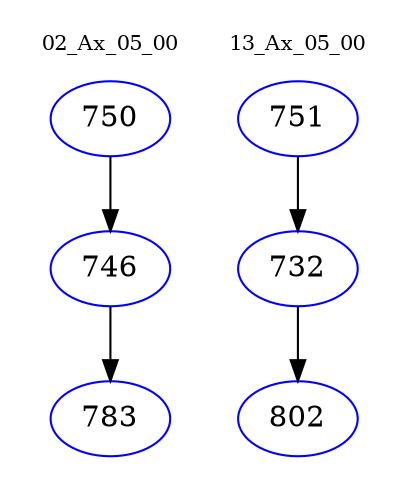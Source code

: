 digraph{
subgraph cluster_0 {
color = white
label = "02_Ax_05_00";
fontsize=10;
T0_750 [label="750", color="blue"]
T0_750 -> T0_746 [color="black"]
T0_746 [label="746", color="blue"]
T0_746 -> T0_783 [color="black"]
T0_783 [label="783", color="blue"]
}
subgraph cluster_1 {
color = white
label = "13_Ax_05_00";
fontsize=10;
T1_751 [label="751", color="blue"]
T1_751 -> T1_732 [color="black"]
T1_732 [label="732", color="blue"]
T1_732 -> T1_802 [color="black"]
T1_802 [label="802", color="blue"]
}
}
